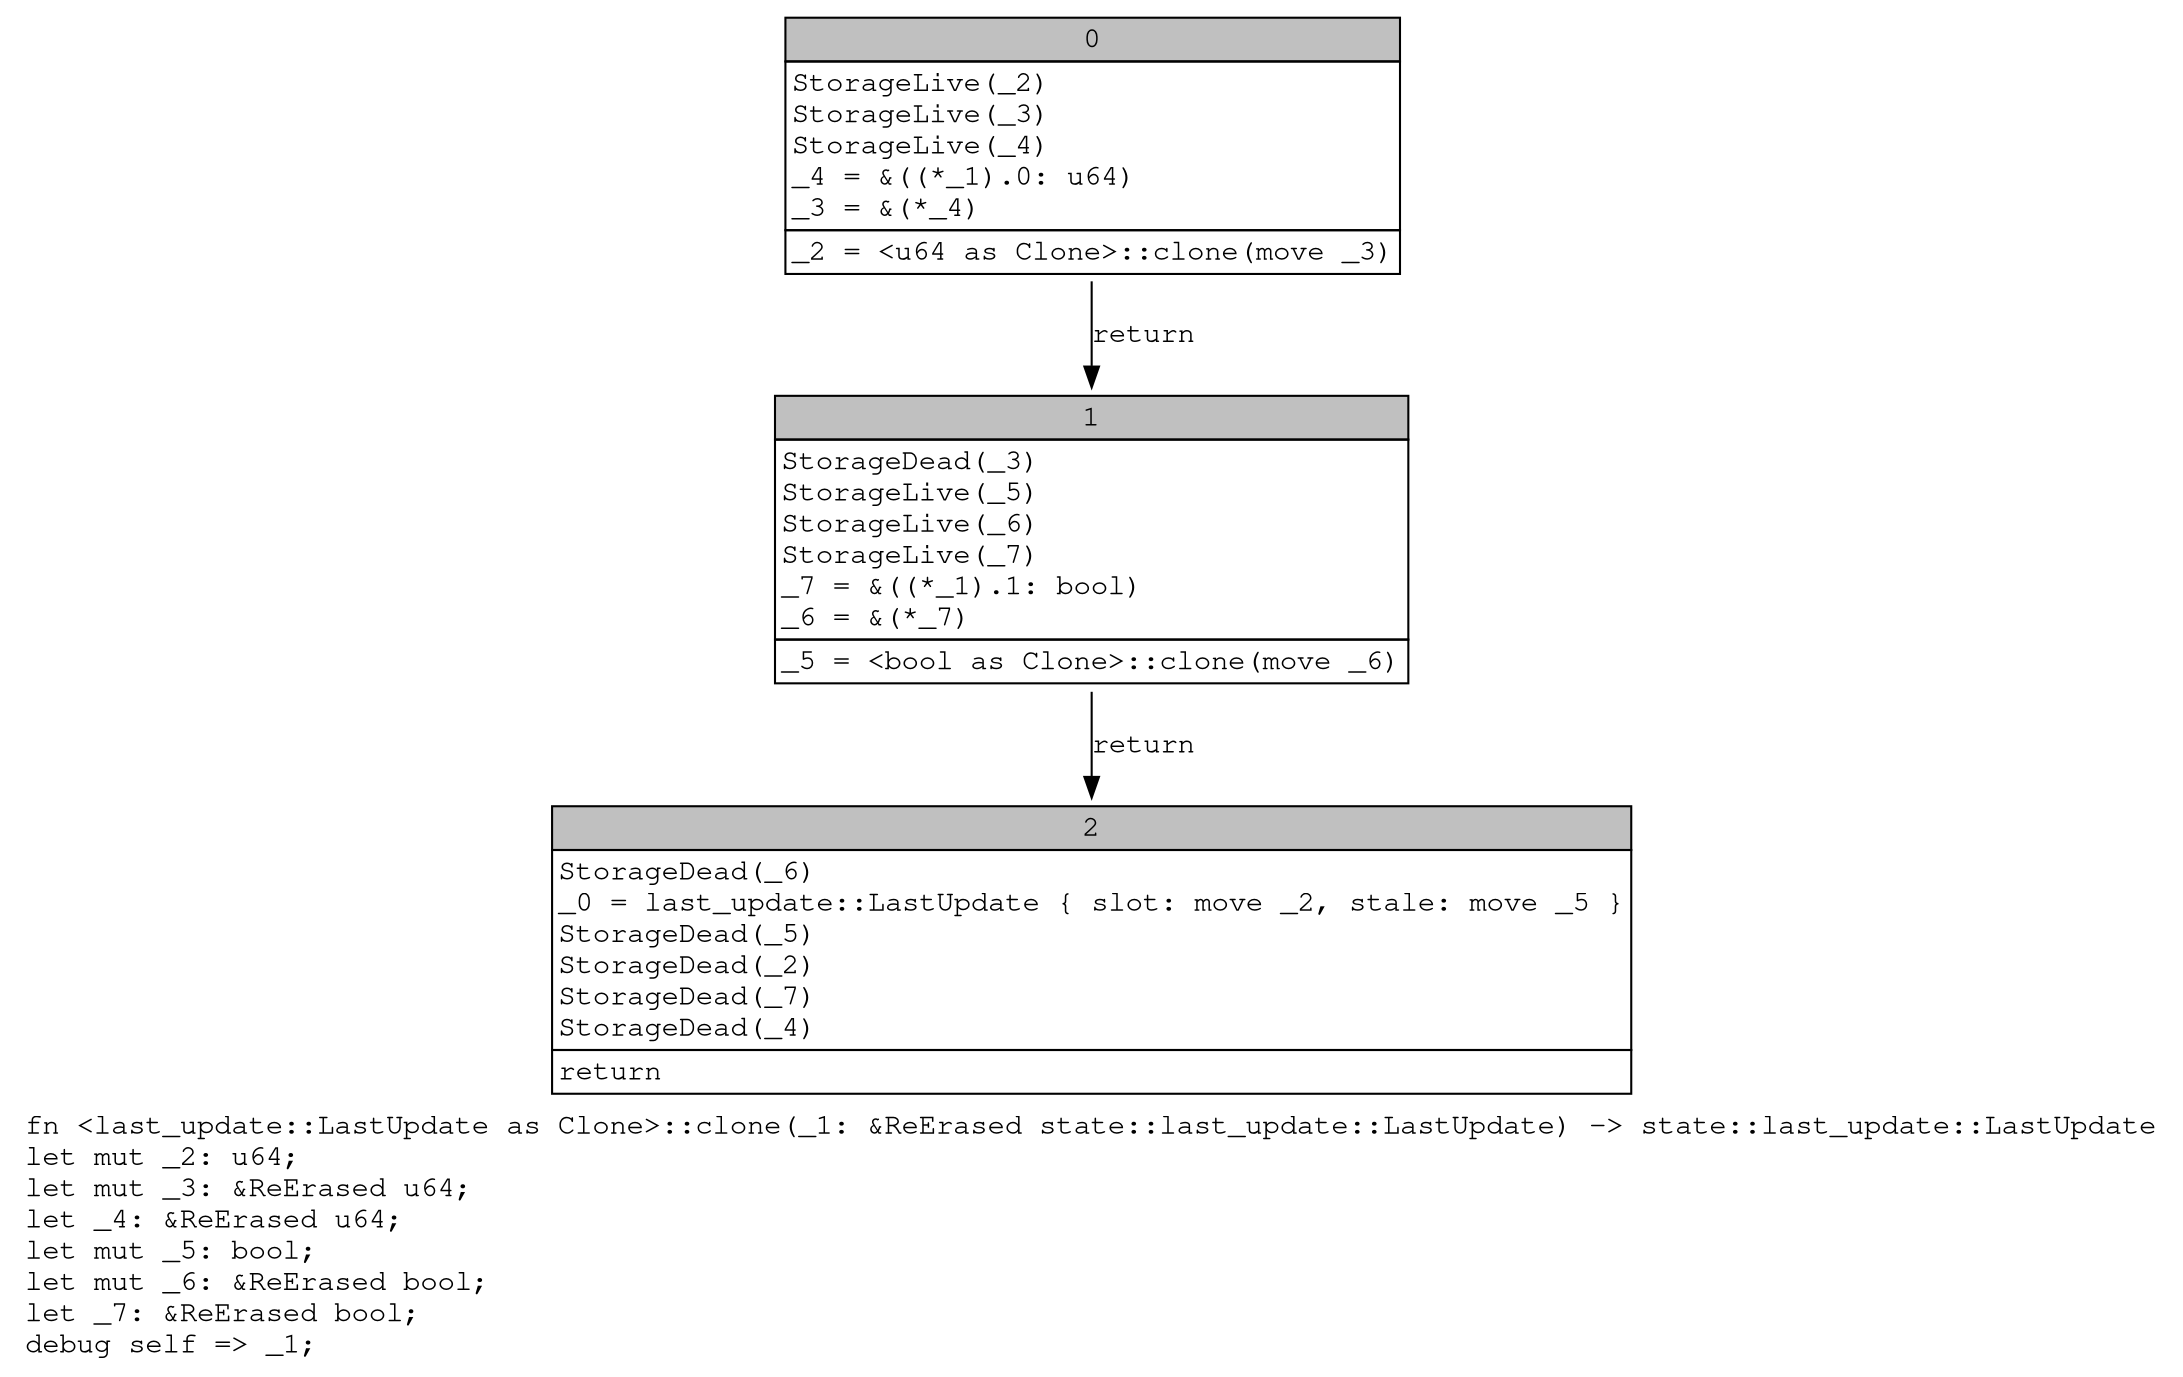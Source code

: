 digraph Mir_0_1844 {
    graph [fontname="Courier, monospace"];
    node [fontname="Courier, monospace"];
    edge [fontname="Courier, monospace"];
    label=<fn &lt;last_update::LastUpdate as Clone&gt;::clone(_1: &amp;ReErased state::last_update::LastUpdate) -&gt; state::last_update::LastUpdate<br align="left"/>let mut _2: u64;<br align="left"/>let mut _3: &amp;ReErased u64;<br align="left"/>let _4: &amp;ReErased u64;<br align="left"/>let mut _5: bool;<br align="left"/>let mut _6: &amp;ReErased bool;<br align="left"/>let _7: &amp;ReErased bool;<br align="left"/>debug self =&gt; _1;<br align="left"/>>;
    bb0__0_1844 [shape="none", label=<<table border="0" cellborder="1" cellspacing="0"><tr><td bgcolor="gray" align="center" colspan="1">0</td></tr><tr><td align="left" balign="left">StorageLive(_2)<br/>StorageLive(_3)<br/>StorageLive(_4)<br/>_4 = &amp;((*_1).0: u64)<br/>_3 = &amp;(*_4)<br/></td></tr><tr><td align="left">_2 = &lt;u64 as Clone&gt;::clone(move _3)</td></tr></table>>];
    bb1__0_1844 [shape="none", label=<<table border="0" cellborder="1" cellspacing="0"><tr><td bgcolor="gray" align="center" colspan="1">1</td></tr><tr><td align="left" balign="left">StorageDead(_3)<br/>StorageLive(_5)<br/>StorageLive(_6)<br/>StorageLive(_7)<br/>_7 = &amp;((*_1).1: bool)<br/>_6 = &amp;(*_7)<br/></td></tr><tr><td align="left">_5 = &lt;bool as Clone&gt;::clone(move _6)</td></tr></table>>];
    bb2__0_1844 [shape="none", label=<<table border="0" cellborder="1" cellspacing="0"><tr><td bgcolor="gray" align="center" colspan="1">2</td></tr><tr><td align="left" balign="left">StorageDead(_6)<br/>_0 = last_update::LastUpdate { slot: move _2, stale: move _5 }<br/>StorageDead(_5)<br/>StorageDead(_2)<br/>StorageDead(_7)<br/>StorageDead(_4)<br/></td></tr><tr><td align="left">return</td></tr></table>>];
    bb0__0_1844 -> bb1__0_1844 [label="return"];
    bb1__0_1844 -> bb2__0_1844 [label="return"];
}
